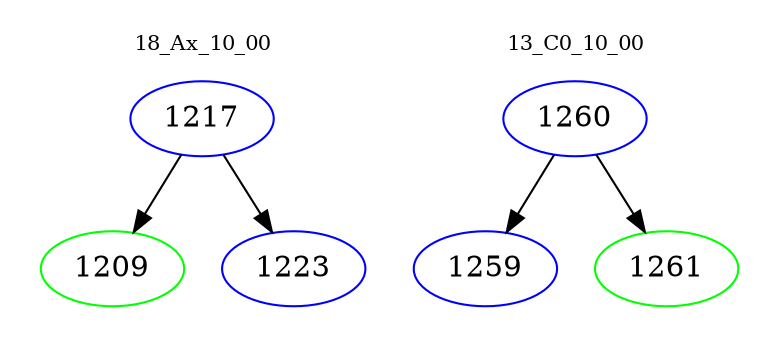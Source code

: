 digraph{
subgraph cluster_0 {
color = white
label = "18_Ax_10_00";
fontsize=10;
T0_1217 [label="1217", color="blue"]
T0_1217 -> T0_1209 [color="black"]
T0_1209 [label="1209", color="green"]
T0_1217 -> T0_1223 [color="black"]
T0_1223 [label="1223", color="blue"]
}
subgraph cluster_1 {
color = white
label = "13_C0_10_00";
fontsize=10;
T1_1260 [label="1260", color="blue"]
T1_1260 -> T1_1259 [color="black"]
T1_1259 [label="1259", color="blue"]
T1_1260 -> T1_1261 [color="black"]
T1_1261 [label="1261", color="green"]
}
}
